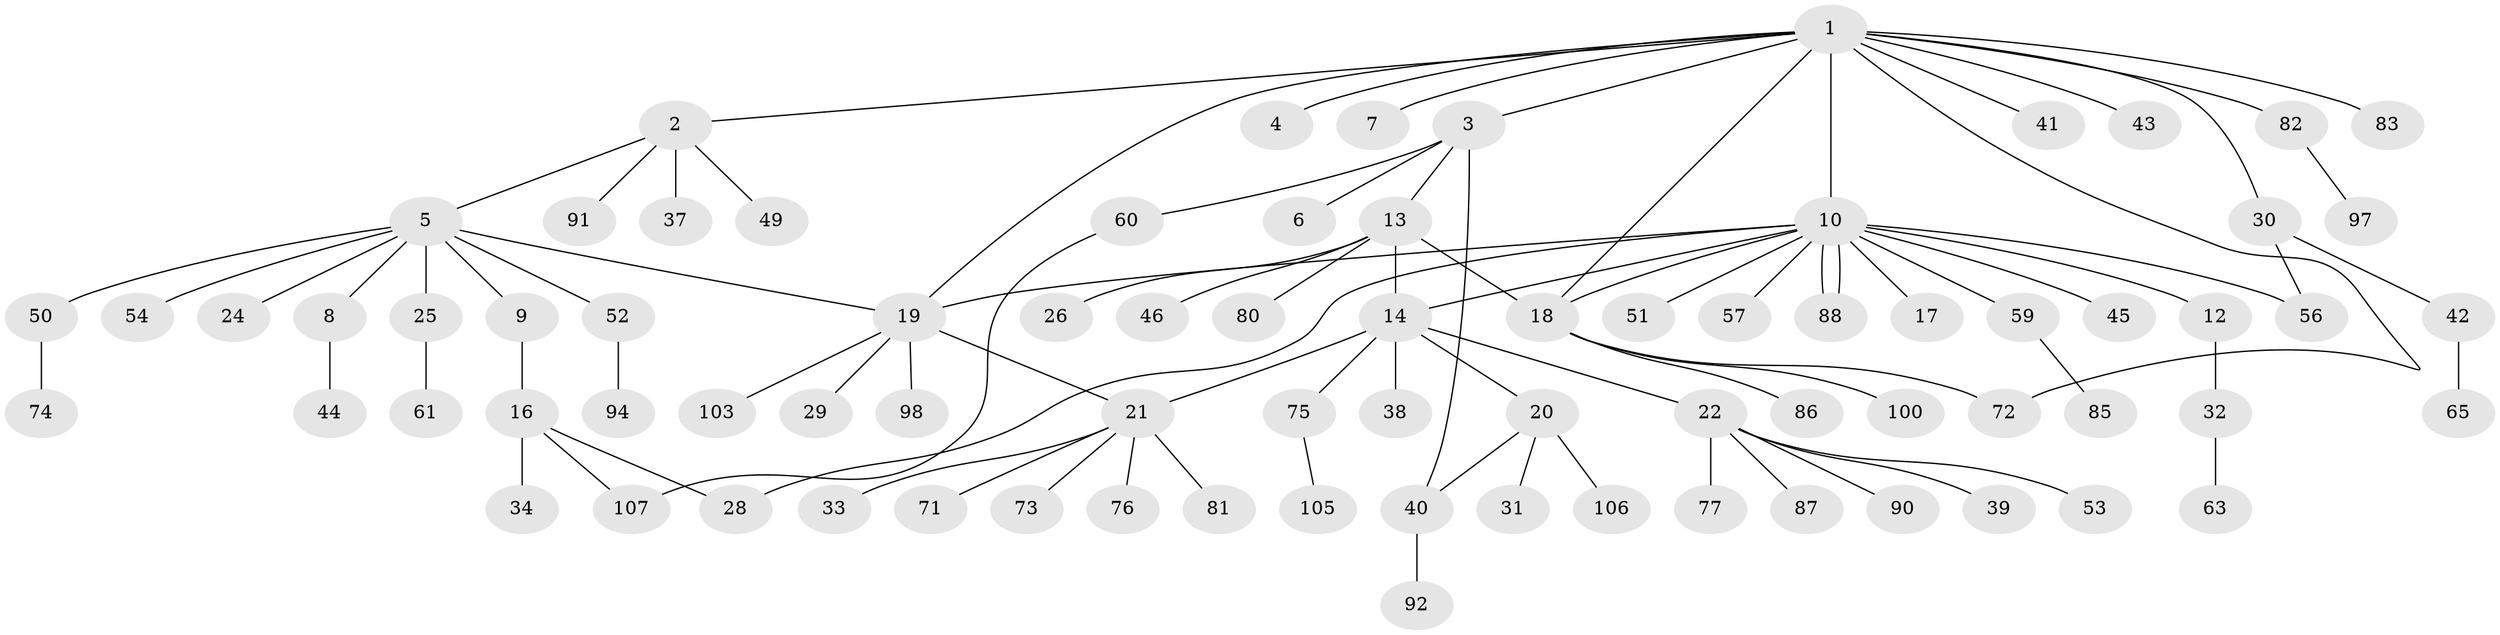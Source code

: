 // Generated by graph-tools (version 1.1) at 2025/23/03/03/25 07:23:54]
// undirected, 79 vertices, 90 edges
graph export_dot {
graph [start="1"]
  node [color=gray90,style=filled];
  1 [super="+66"];
  2 [super="+27"];
  3 [super="+11"];
  4;
  5 [super="+70"];
  6;
  7;
  8;
  9;
  10 [super="+99"];
  12 [super="+96"];
  13 [super="+36"];
  14 [super="+15"];
  16 [super="+55"];
  17 [super="+89"];
  18 [super="+23"];
  19 [super="+64"];
  20 [super="+47"];
  21 [super="+67"];
  22 [super="+48"];
  24;
  25 [super="+69"];
  26;
  28;
  29 [super="+35"];
  30 [super="+84"];
  31 [super="+104"];
  32;
  33;
  34 [super="+62"];
  37 [super="+58"];
  38;
  39;
  40;
  41;
  42;
  43;
  44 [super="+95"];
  45;
  46;
  49;
  50 [super="+78"];
  51;
  52;
  53 [super="+68"];
  54;
  56;
  57 [super="+79"];
  59;
  60 [super="+93"];
  61;
  63;
  65;
  71;
  72;
  73;
  74;
  75;
  76;
  77;
  80;
  81;
  82;
  83;
  85 [super="+102"];
  86;
  87 [super="+101"];
  88;
  90;
  91;
  92;
  94;
  97;
  98;
  100;
  103;
  105;
  106;
  107;
  1 -- 2;
  1 -- 3;
  1 -- 4;
  1 -- 7;
  1 -- 10;
  1 -- 18;
  1 -- 19;
  1 -- 30;
  1 -- 41;
  1 -- 43;
  1 -- 72;
  1 -- 82;
  1 -- 83;
  2 -- 5;
  2 -- 37;
  2 -- 49;
  2 -- 91;
  3 -- 6;
  3 -- 13;
  3 -- 40;
  3 -- 60;
  5 -- 8;
  5 -- 9;
  5 -- 24;
  5 -- 25;
  5 -- 50;
  5 -- 52;
  5 -- 54;
  5 -- 19;
  8 -- 44;
  9 -- 16;
  10 -- 12;
  10 -- 14;
  10 -- 17;
  10 -- 28;
  10 -- 45;
  10 -- 51;
  10 -- 56;
  10 -- 57;
  10 -- 59;
  10 -- 88;
  10 -- 88;
  10 -- 19;
  10 -- 18;
  12 -- 32;
  13 -- 26;
  13 -- 46;
  13 -- 80;
  13 -- 18;
  13 -- 14;
  14 -- 20;
  14 -- 21;
  14 -- 75;
  14 -- 38;
  14 -- 22;
  16 -- 34;
  16 -- 107;
  16 -- 28;
  18 -- 86;
  18 -- 100;
  18 -- 72;
  19 -- 21;
  19 -- 29;
  19 -- 98;
  19 -- 103;
  20 -- 31;
  20 -- 40;
  20 -- 106;
  21 -- 33;
  21 -- 71;
  21 -- 73;
  21 -- 76;
  21 -- 81;
  22 -- 39;
  22 -- 53;
  22 -- 77;
  22 -- 87;
  22 -- 90;
  25 -- 61;
  30 -- 42;
  30 -- 56;
  32 -- 63;
  40 -- 92;
  42 -- 65;
  50 -- 74;
  52 -- 94;
  59 -- 85;
  60 -- 107;
  75 -- 105;
  82 -- 97;
}
